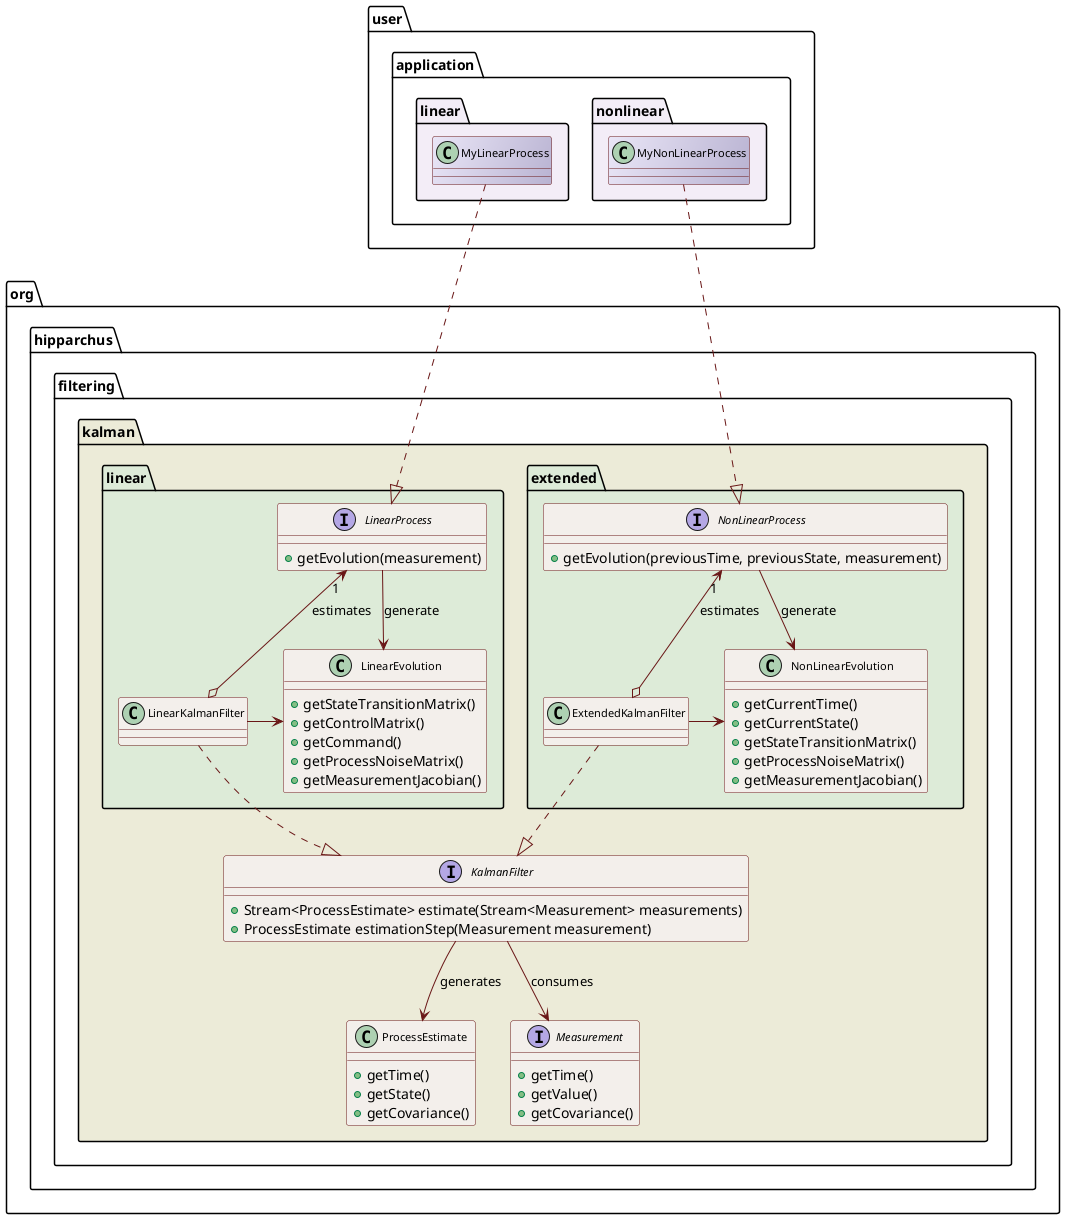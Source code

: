 ' Licensed to the Hipparchus project under one or more
' contributor license agreements.  See the NOTICE file distributed with
' this work for additional information regarding copyright ownership.
' The ASF licenses this file to You under the Apache License, Version 2.0
' (the "License"); you may not use this file except in compliance with
' the License.  You may obtain a copy of the License at
'
'      http://www.apache.org/licenses/LICENSE-2.0
'
' Unless required by applicable law or agreed to in writing, software
' distributed under the License is distributed on an "AS IS" BASIS,
' WITHOUT WARRANTIES OR CONDITIONS OF ANY KIND, either express or implied.
' See the License for the specific language governing permissions and
' limitations under the License.

@startuml

  skinparam svek                  true
  skinparam ClassBackgroundColor  #F3EFEB
  skinparam ClassArrowColor       #691616
  skinparam ClassBorderColor      #691616
  skinparam NoteBackgroundColor   #F3EFEB
  skinparam NoteBorderColor       #691616
  skinparam NoteFontColor         #691616
  skinparam ClassFontSize         11

  package org.hipparchus.filtering.kalman #ECEBD8 {

      class ProcessEstimate {
        +getTime()
        +getState()
        +getCovariance()
      }

      interface Measurement {
        +getTime()
        +getValue()
        +getCovariance()
      }

      interface KalmanFilter {
        +Stream<ProcessEstimate> estimate(Stream<Measurement> measurements)
        +ProcessEstimate estimationStep(Measurement measurement)
      }

      KalmanFilter --> Measurement     : consumes
      KalmanFilter --> ProcessEstimate : generates

      package linear #DDEBD8 {
          class LinearEvolution {
            +getStateTransitionMatrix()
            +getControlMatrix()
            +getCommand()
            +getProcessNoiseMatrix()
            +getMeasurementJacobian()
          }

          interface LinearProcess {
            +getEvolution(measurement)
          }

          class LinearKalmanFilter

          LinearProcess    "1" <--o LinearKalmanFilter : estimates
          LinearProcess --> LinearEvolution : generate
          LinearKalmanFilter ..|> KalmanFilter
          LinearEvolution <-left- LinearKalmanFilter

      }

      package extended #DDEBD8 {

          class NonLinearEvolution {
            +getCurrentTime()
            +getCurrentState()
            +getStateTransitionMatrix()
            +getProcessNoiseMatrix()
            +getMeasurementJacobian()
          }

          interface NonLinearProcess {
            +getEvolution(previousTime, previousState, measurement)
          }

          class ExtendedKalmanFilter

          NonLinearProcess "1" <--o ExtendedKalmanFilter : estimates
          NonLinearProcess --> NonLinearEvolution : generate
          ExtendedKalmanFilter ..|> KalmanFilter
          ExtendedKalmanFilter -right-> NonLinearEvolution

      }


  }

  package user.application.linear #F3EDF7 {
    class MyLinearProcess #EAE6F7/B9B3D2
    MyLinearProcess ..|> LinearProcess
  }

  package user.application.nonlinear #F3EDF7 {
    class MyNonLinearProcess #EAE6F7/B9B3D2
    MyNonLinearProcess ..|> NonLinearProcess
  }

@enduml
